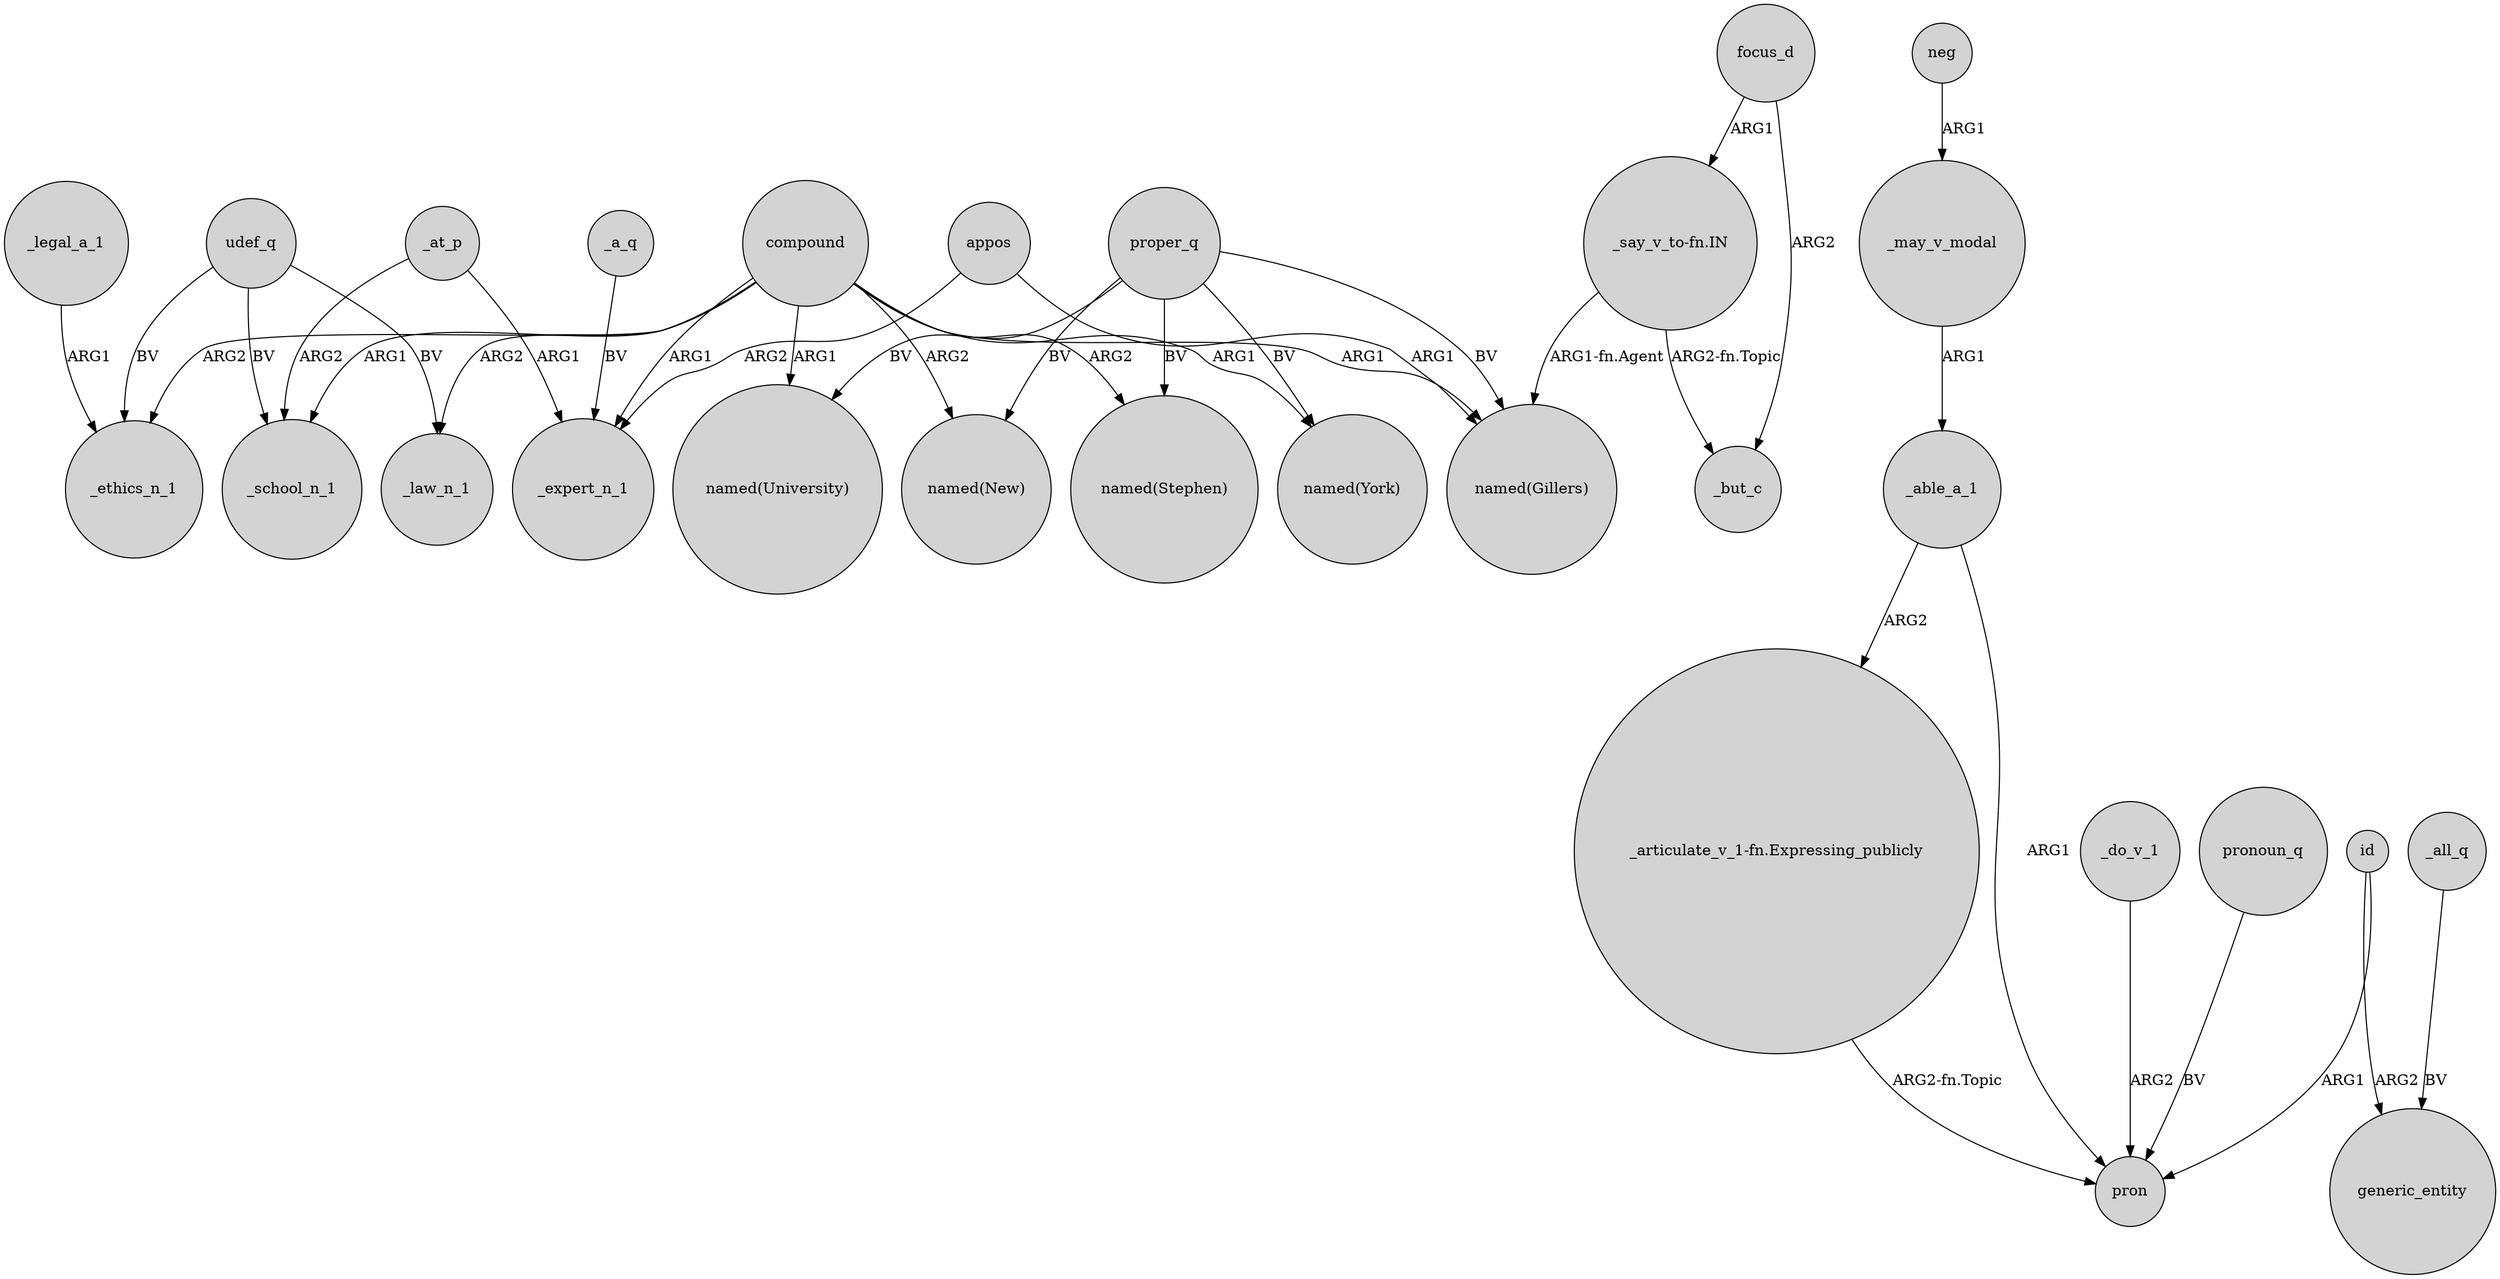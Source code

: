 digraph {
	node [shape=circle style=filled]
	_at_p -> _school_n_1 [label=ARG2]
	udef_q -> _ethics_n_1 [label=BV]
	compound -> "named(New)" [label=ARG2]
	appos -> _expert_n_1 [label=ARG2]
	_legal_a_1 -> _ethics_n_1 [label=ARG1]
	"_say_v_to-fn.IN" -> "named(Gillers)" [label="ARG1-fn.Agent"]
	compound -> _school_n_1 [label=ARG1]
	proper_q -> "named(New)" [label=BV]
	compound -> "named(University)" [label=ARG1]
	compound -> "named(Gillers)" [label=ARG1]
	neg -> _may_v_modal [label=ARG1]
	"_articulate_v_1-fn.Expressing_publicly" -> pron [label="ARG2-fn.Topic"]
	appos -> "named(Gillers)" [label=ARG1]
	compound -> _ethics_n_1 [label=ARG2]
	udef_q -> _law_n_1 [label=BV]
	focus_d -> _but_c [label=ARG2]
	"_say_v_to-fn.IN" -> _but_c [label="ARG2-fn.Topic"]
	_do_v_1 -> pron [label=ARG2]
	_all_q -> generic_entity [label=BV]
	pronoun_q -> pron [label=BV]
	compound -> "named(York)" [label=ARG1]
	_at_p -> _expert_n_1 [label=ARG1]
	compound -> _expert_n_1 [label=ARG1]
	_a_q -> _expert_n_1 [label=BV]
	id -> pron [label=ARG1]
	compound -> _law_n_1 [label=ARG2]
	_able_a_1 -> "_articulate_v_1-fn.Expressing_publicly" [label=ARG2]
	proper_q -> "named(Gillers)" [label=BV]
	id -> generic_entity [label=ARG2]
	_able_a_1 -> pron [label=ARG1]
	proper_q -> "named(Stephen)" [label=BV]
	_may_v_modal -> _able_a_1 [label=ARG1]
	udef_q -> _school_n_1 [label=BV]
	proper_q -> "named(York)" [label=BV]
	focus_d -> "_say_v_to-fn.IN" [label=ARG1]
	compound -> "named(Stephen)" [label=ARG2]
	proper_q -> "named(University)" [label=BV]
}
